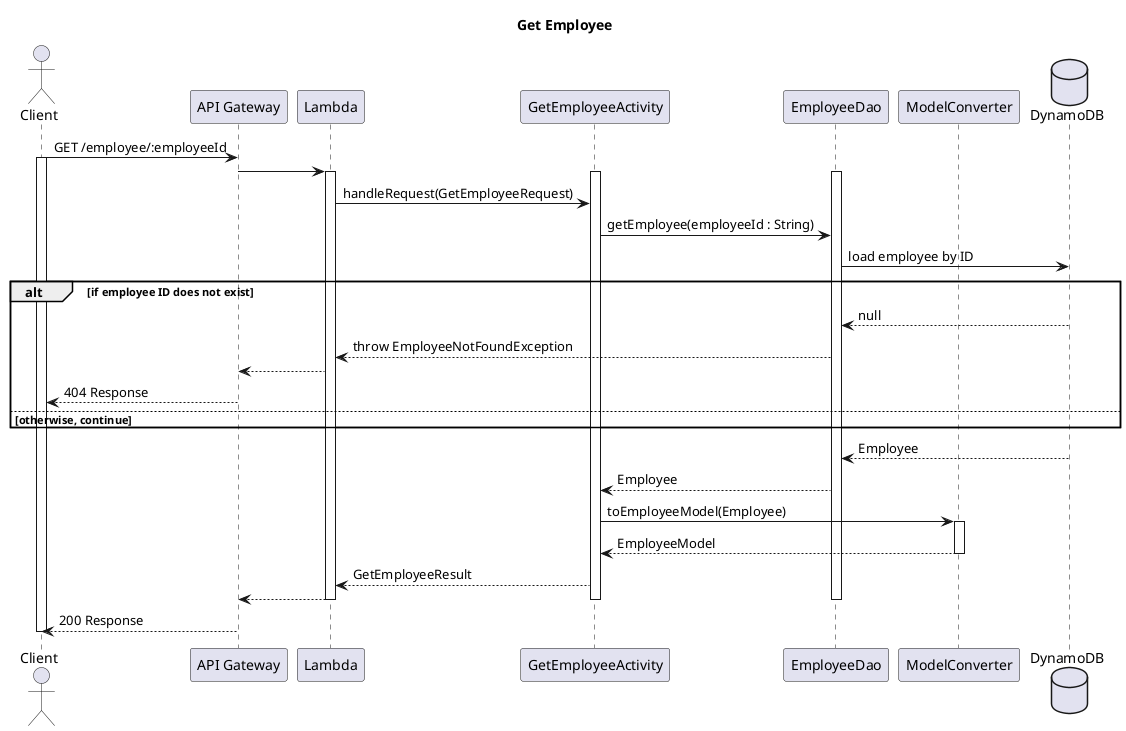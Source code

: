 @startuml
title Get Employee

actor Client
participant "API Gateway" as APIGateway
participant Lambda
participant GetEmployeeActivity
participant EmployeeDao
participant ModelConverter
database DynamoDB

Client -> APIGateway : GET /employee/:employeeId
activate Client
APIGateway -> Lambda
activate Lambda
activate GetEmployeeActivity
activate EmployeeDao
Lambda -> GetEmployeeActivity :  handleRequest(GetEmployeeRequest)
GetEmployeeActivity -> EmployeeDao : getEmployee(employeeId : String)
EmployeeDao -> DynamoDB : load employee by ID
alt if employee ID does not exist
    EmployeeDao <-- DynamoDB : null
    Lambda <-- EmployeeDao : throw EmployeeNotFoundException
    APIGateway <-- Lambda
    Client <-- APIGateway : 404 Response
else otherwise, continue
end

EmployeeDao <-- DynamoDB : Employee
GetEmployeeActivity <-- EmployeeDao : Employee
GetEmployeeActivity -> ModelConverter : toEmployeeModel(Employee)
activate ModelConverter
GetEmployeeActivity <-- ModelConverter : EmployeeModel
deactivate ModelConverter
Lambda <-- GetEmployeeActivity : GetEmployeeResult
APIGateway <-- Lambda
deactivate EmployeeDao
deactivate GetEmployeeActivity
deactivate Lambda
Client <-- APIGateway : 200 Response
deactivate Client

@enduml